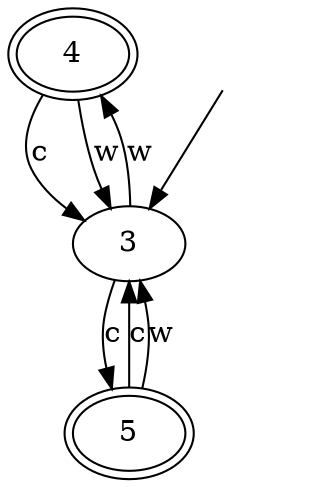 digraph {
  4[peripheries=2]
  5[peripheries=2]
  4->3[label="c"];
  4->3[label="w"];
  5->3[label="c"];
  5->3[label="w"];
  3->5[label="c"];
  3->4[label="w"];
  head [style=invis]
   head->3
}